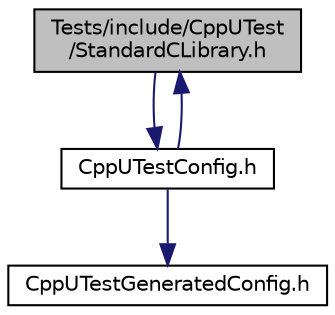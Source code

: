 digraph "Tests/include/CppUTest/StandardCLibrary.h"
{
 // LATEX_PDF_SIZE
  edge [fontname="Helvetica",fontsize="10",labelfontname="Helvetica",labelfontsize="10"];
  node [fontname="Helvetica",fontsize="10",shape=record];
  Node1 [label="Tests/include/CppUTest\l/StandardCLibrary.h",height=0.2,width=0.4,color="black", fillcolor="grey75", style="filled", fontcolor="black",tooltip=" "];
  Node1 -> Node2 [color="midnightblue",fontsize="10",style="solid",fontname="Helvetica"];
  Node2 [label="CppUTestConfig.h",height=0.2,width=0.4,color="black", fillcolor="white", style="filled",URL="$_cpp_u_test_config_8h.html",tooltip=" "];
  Node2 -> Node3 [color="midnightblue",fontsize="10",style="solid",fontname="Helvetica"];
  Node3 [label="CppUTestGeneratedConfig.h",height=0.2,width=0.4,color="black", fillcolor="white", style="filled",URL="$_cpp_u_test_generated_config_8h.html",tooltip=" "];
  Node2 -> Node1 [color="midnightblue",fontsize="10",style="solid",fontname="Helvetica"];
}
